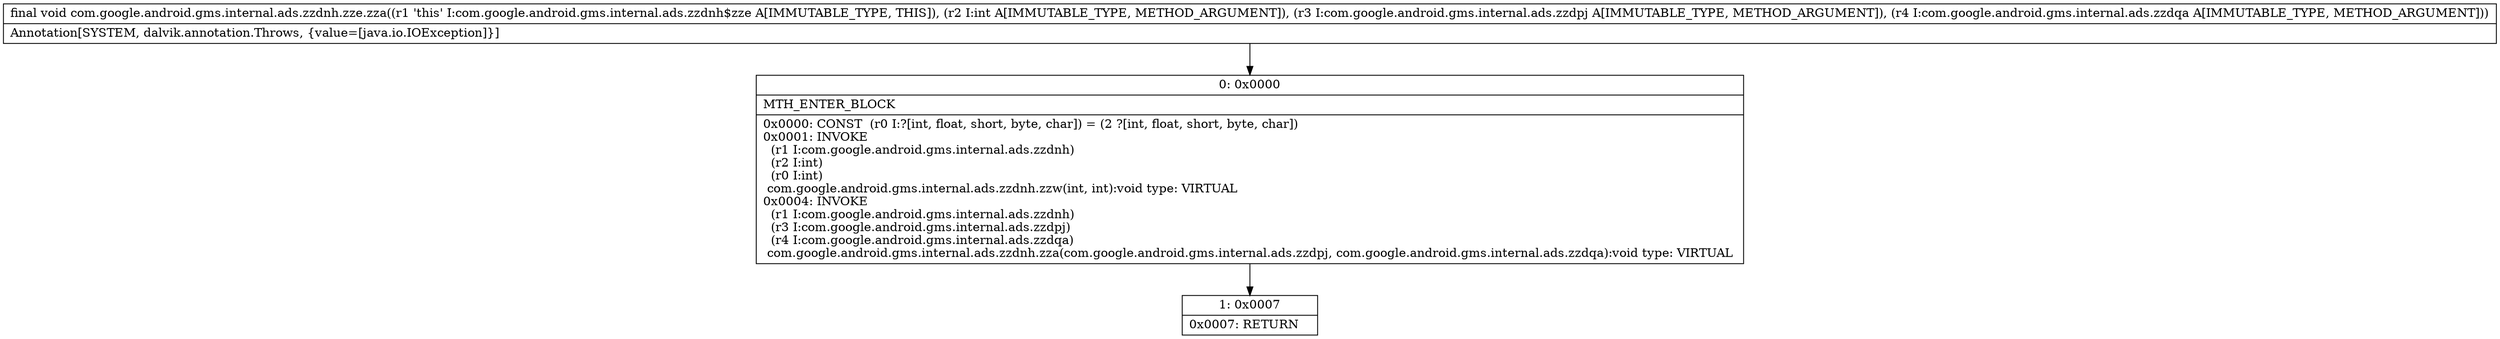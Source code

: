 digraph "CFG forcom.google.android.gms.internal.ads.zzdnh.zze.zza(ILcom\/google\/android\/gms\/internal\/ads\/zzdpj;Lcom\/google\/android\/gms\/internal\/ads\/zzdqa;)V" {
Node_0 [shape=record,label="{0\:\ 0x0000|MTH_ENTER_BLOCK\l|0x0000: CONST  (r0 I:?[int, float, short, byte, char]) = (2 ?[int, float, short, byte, char]) \l0x0001: INVOKE  \l  (r1 I:com.google.android.gms.internal.ads.zzdnh)\l  (r2 I:int)\l  (r0 I:int)\l com.google.android.gms.internal.ads.zzdnh.zzw(int, int):void type: VIRTUAL \l0x0004: INVOKE  \l  (r1 I:com.google.android.gms.internal.ads.zzdnh)\l  (r3 I:com.google.android.gms.internal.ads.zzdpj)\l  (r4 I:com.google.android.gms.internal.ads.zzdqa)\l com.google.android.gms.internal.ads.zzdnh.zza(com.google.android.gms.internal.ads.zzdpj, com.google.android.gms.internal.ads.zzdqa):void type: VIRTUAL \l}"];
Node_1 [shape=record,label="{1\:\ 0x0007|0x0007: RETURN   \l}"];
MethodNode[shape=record,label="{final void com.google.android.gms.internal.ads.zzdnh.zze.zza((r1 'this' I:com.google.android.gms.internal.ads.zzdnh$zze A[IMMUTABLE_TYPE, THIS]), (r2 I:int A[IMMUTABLE_TYPE, METHOD_ARGUMENT]), (r3 I:com.google.android.gms.internal.ads.zzdpj A[IMMUTABLE_TYPE, METHOD_ARGUMENT]), (r4 I:com.google.android.gms.internal.ads.zzdqa A[IMMUTABLE_TYPE, METHOD_ARGUMENT]))  | Annotation[SYSTEM, dalvik.annotation.Throws, \{value=[java.io.IOException]\}]\l}"];
MethodNode -> Node_0;
Node_0 -> Node_1;
}

